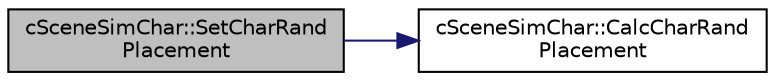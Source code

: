 digraph "cSceneSimChar::SetCharRandPlacement"
{
 // LATEX_PDF_SIZE
  edge [fontname="Helvetica",fontsize="10",labelfontname="Helvetica",labelfontsize="10"];
  node [fontname="Helvetica",fontsize="10",shape=record];
  rankdir="LR";
  Node1 [label="cSceneSimChar::SetCharRand\lPlacement",height=0.2,width=0.4,color="black", fillcolor="grey75", style="filled", fontcolor="black",tooltip=" "];
  Node1 -> Node2 [color="midnightblue",fontsize="10",style="solid",fontname="Helvetica"];
  Node2 [label="cSceneSimChar::CalcCharRand\lPlacement",height=0.2,width=0.4,color="black", fillcolor="white", style="filled",URL="$classc_scene_sim_char.html#aa356f74c8dd4d24be6525c05b077436f",tooltip=" "];
}
